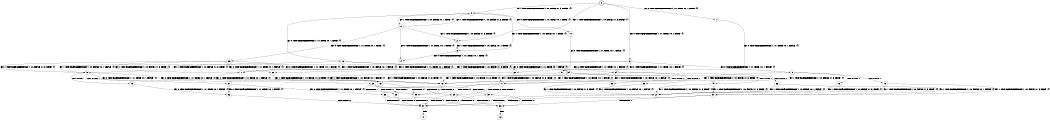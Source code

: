 digraph BCG {
size = "7, 10.5";
center = TRUE;
node [shape = circle];
0 [peripheries = 2];
0 -> 1 [label = "EX !0 !ATOMIC_EXCH_BRANCH (1, +1, TRUE, +0, 1, TRUE) !{}"];
0 -> 2 [label = "EX !1 !ATOMIC_EXCH_BRANCH (1, +0, FALSE, +1, 3, FALSE) !{}"];
0 -> 3 [label = "EX !0 !ATOMIC_EXCH_BRANCH (1, +1, TRUE, +0, 1, TRUE) !{}"];
0 -> 4 [label = "EX !1 !ATOMIC_EXCH_BRANCH (1, +0, FALSE, +1, 3, FALSE) !{}"];
1 -> 5 [label = "EX !0 !ATOMIC_EXCH_BRANCH (1, +1, TRUE, +0, 1, FALSE) !{}"];
2 -> 6 [label = "EX !1 !ATOMIC_EXCH_BRANCH (1, +0, FALSE, +0, 1, TRUE) !{}"];
3 -> 5 [label = "EX !0 !ATOMIC_EXCH_BRANCH (1, +1, TRUE, +0, 1, FALSE) !{}"];
3 -> 7 [label = "EX !1 !ATOMIC_EXCH_BRANCH (1, +0, FALSE, +1, 3, TRUE) !{}"];
3 -> 8 [label = "EX !0 !ATOMIC_EXCH_BRANCH (1, +1, TRUE, +0, 1, FALSE) !{}"];
3 -> 9 [label = "EX !1 !ATOMIC_EXCH_BRANCH (1, +0, FALSE, +1, 3, TRUE) !{}"];
4 -> 6 [label = "EX !1 !ATOMIC_EXCH_BRANCH (1, +0, FALSE, +0, 1, TRUE) !{}"];
4 -> 10 [label = "EX !0 !ATOMIC_EXCH_BRANCH (1, +1, TRUE, +0, 1, TRUE) !{}"];
4 -> 11 [label = "EX !1 !ATOMIC_EXCH_BRANCH (1, +0, FALSE, +0, 1, TRUE) !{}"];
4 -> 12 [label = "EX !0 !ATOMIC_EXCH_BRANCH (1, +1, TRUE, +0, 1, TRUE) !{}"];
5 -> 13 [label = "EX !1 !ATOMIC_EXCH_BRANCH (1, +0, FALSE, +1, 3, TRUE) !{}"];
6 -> 14 [label = "EX !0 !ATOMIC_EXCH_BRANCH (1, +1, TRUE, +0, 1, TRUE) !{}"];
7 -> 15 [label = "EX !0 !ATOMIC_EXCH_BRANCH (1, +1, TRUE, +0, 1, FALSE) !{}"];
8 -> 13 [label = "EX !1 !ATOMIC_EXCH_BRANCH (1, +0, FALSE, +1, 3, TRUE) !{}"];
8 -> 16 [label = "TERMINATE !0"];
8 -> 17 [label = "EX !1 !ATOMIC_EXCH_BRANCH (1, +0, FALSE, +1, 3, TRUE) !{}"];
8 -> 18 [label = "TERMINATE !0"];
9 -> 15 [label = "EX !0 !ATOMIC_EXCH_BRANCH (1, +1, TRUE, +0, 1, FALSE) !{}"];
9 -> 19 [label = "TERMINATE !1"];
9 -> 20 [label = "EX !0 !ATOMIC_EXCH_BRANCH (1, +1, TRUE, +0, 1, FALSE) !{}"];
9 -> 21 [label = "TERMINATE !1"];
10 -> 22 [label = "EX !0 !ATOMIC_EXCH_BRANCH (1, +1, TRUE, +0, 1, FALSE) !{}"];
11 -> 2 [label = "EX !1 !ATOMIC_EXCH_BRANCH (1, +0, FALSE, +1, 3, FALSE) !{}"];
11 -> 14 [label = "EX !0 !ATOMIC_EXCH_BRANCH (1, +1, TRUE, +0, 1, TRUE) !{}"];
11 -> 4 [label = "EX !1 !ATOMIC_EXCH_BRANCH (1, +0, FALSE, +1, 3, FALSE) !{}"];
11 -> 23 [label = "EX !0 !ATOMIC_EXCH_BRANCH (1, +1, TRUE, +0, 1, TRUE) !{}"];
12 -> 22 [label = "EX !0 !ATOMIC_EXCH_BRANCH (1, +1, TRUE, +0, 1, FALSE) !{}"];
12 -> 7 [label = "EX !1 !ATOMIC_EXCH_BRANCH (1, +0, FALSE, +0, 1, FALSE) !{}"];
12 -> 24 [label = "EX !0 !ATOMIC_EXCH_BRANCH (1, +1, TRUE, +0, 1, FALSE) !{}"];
12 -> 9 [label = "EX !1 !ATOMIC_EXCH_BRANCH (1, +0, FALSE, +0, 1, FALSE) !{}"];
13 -> 25 [label = "TERMINATE !0"];
14 -> 26 [label = "EX !0 !ATOMIC_EXCH_BRANCH (1, +1, TRUE, +0, 1, FALSE) !{}"];
15 -> 25 [label = "TERMINATE !0"];
16 -> 27 [label = "EX !1 !ATOMIC_EXCH_BRANCH (1, +0, FALSE, +1, 3, TRUE) !{}"];
17 -> 25 [label = "TERMINATE !0"];
17 -> 28 [label = "TERMINATE !1"];
17 -> 29 [label = "TERMINATE !0"];
17 -> 30 [label = "TERMINATE !1"];
18 -> 27 [label = "EX !1 !ATOMIC_EXCH_BRANCH (1, +0, FALSE, +1, 3, TRUE) !{}"];
18 -> 31 [label = "EX !1 !ATOMIC_EXCH_BRANCH (1, +0, FALSE, +1, 3, TRUE) !{}"];
19 -> 32 [label = "EX !0 !ATOMIC_EXCH_BRANCH (1, +1, TRUE, +0, 1, FALSE) !{}"];
20 -> 25 [label = "TERMINATE !0"];
20 -> 28 [label = "TERMINATE !1"];
20 -> 29 [label = "TERMINATE !0"];
20 -> 30 [label = "TERMINATE !1"];
21 -> 32 [label = "EX !0 !ATOMIC_EXCH_BRANCH (1, +1, TRUE, +0, 1, FALSE) !{}"];
21 -> 33 [label = "EX !0 !ATOMIC_EXCH_BRANCH (1, +1, TRUE, +0, 1, FALSE) !{}"];
22 -> 13 [label = "EX !1 !ATOMIC_EXCH_BRANCH (1, +0, FALSE, +0, 1, FALSE) !{}"];
23 -> 26 [label = "EX !0 !ATOMIC_EXCH_BRANCH (1, +1, TRUE, +0, 1, FALSE) !{}"];
23 -> 7 [label = "EX !1 !ATOMIC_EXCH_BRANCH (1, +0, FALSE, +1, 3, TRUE) !{}"];
23 -> 34 [label = "EX !0 !ATOMIC_EXCH_BRANCH (1, +1, TRUE, +0, 1, FALSE) !{}"];
23 -> 9 [label = "EX !1 !ATOMIC_EXCH_BRANCH (1, +0, FALSE, +1, 3, TRUE) !{}"];
24 -> 13 [label = "EX !1 !ATOMIC_EXCH_BRANCH (1, +0, FALSE, +0, 1, FALSE) !{}"];
24 -> 35 [label = "TERMINATE !0"];
24 -> 17 [label = "EX !1 !ATOMIC_EXCH_BRANCH (1, +0, FALSE, +0, 1, FALSE) !{}"];
24 -> 36 [label = "TERMINATE !0"];
25 -> 37 [label = "TERMINATE !1"];
26 -> 13 [label = "EX !1 !ATOMIC_EXCH_BRANCH (1, +0, FALSE, +1, 3, TRUE) !{}"];
27 -> 37 [label = "TERMINATE !1"];
28 -> 37 [label = "TERMINATE !0"];
29 -> 37 [label = "TERMINATE !1"];
29 -> 38 [label = "TERMINATE !1"];
30 -> 37 [label = "TERMINATE !0"];
30 -> 38 [label = "TERMINATE !0"];
31 -> 37 [label = "TERMINATE !1"];
31 -> 38 [label = "TERMINATE !1"];
32 -> 37 [label = "TERMINATE !0"];
33 -> 37 [label = "TERMINATE !0"];
33 -> 38 [label = "TERMINATE !0"];
34 -> 13 [label = "EX !1 !ATOMIC_EXCH_BRANCH (1, +0, FALSE, +1, 3, TRUE) !{}"];
34 -> 39 [label = "TERMINATE !0"];
34 -> 17 [label = "EX !1 !ATOMIC_EXCH_BRANCH (1, +0, FALSE, +1, 3, TRUE) !{}"];
34 -> 40 [label = "TERMINATE !0"];
35 -> 27 [label = "EX !1 !ATOMIC_EXCH_BRANCH (1, +0, FALSE, +0, 1, FALSE) !{}"];
36 -> 27 [label = "EX !1 !ATOMIC_EXCH_BRANCH (1, +0, FALSE, +0, 1, FALSE) !{}"];
36 -> 31 [label = "EX !1 !ATOMIC_EXCH_BRANCH (1, +0, FALSE, +0, 1, FALSE) !{}"];
37 -> 41 [label = "exit"];
38 -> 42 [label = "exit"];
39 -> 27 [label = "EX !1 !ATOMIC_EXCH_BRANCH (1, +0, FALSE, +1, 3, TRUE) !{}"];
40 -> 27 [label = "EX !1 !ATOMIC_EXCH_BRANCH (1, +0, FALSE, +1, 3, TRUE) !{}"];
40 -> 31 [label = "EX !1 !ATOMIC_EXCH_BRANCH (1, +0, FALSE, +1, 3, TRUE) !{}"];
}
